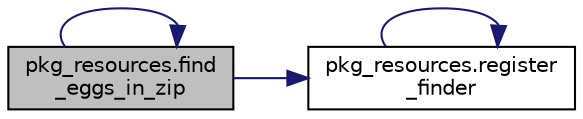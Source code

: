 digraph "pkg_resources.find_eggs_in_zip"
{
 // LATEX_PDF_SIZE
  edge [fontname="Helvetica",fontsize="10",labelfontname="Helvetica",labelfontsize="10"];
  node [fontname="Helvetica",fontsize="10",shape=record];
  rankdir="LR";
  Node1 [label="pkg_resources.find\l_eggs_in_zip",height=0.2,width=0.4,color="black", fillcolor="grey75", style="filled", fontcolor="black",tooltip=" "];
  Node1 -> Node1 [color="midnightblue",fontsize="10",style="solid",fontname="Helvetica"];
  Node1 -> Node2 [color="midnightblue",fontsize="10",style="solid",fontname="Helvetica"];
  Node2 [label="pkg_resources.register\l_finder",height=0.2,width=0.4,color="black", fillcolor="white", style="filled",URL="$d0/de1/namespacepkg__resources.html#a64bf2dc95891c62e1b8bdfc0d67c21d5",tooltip=" "];
  Node2 -> Node2 [color="midnightblue",fontsize="10",style="solid",fontname="Helvetica"];
}
